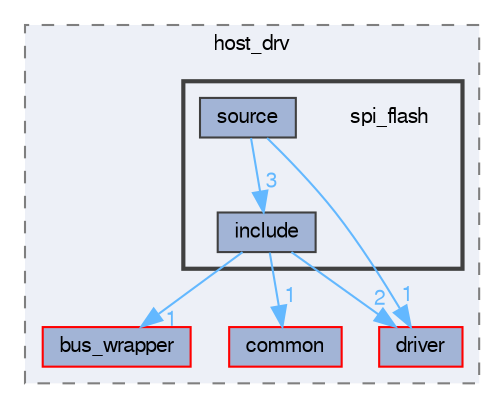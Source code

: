 digraph "spi_flash"
{
 // LATEX_PDF_SIZE
  bgcolor="transparent";
  edge [fontname=FreeSans,fontsize=10,labelfontname=FreeSans,labelfontsize=10];
  node [fontname=FreeSans,fontsize=10,shape=box,height=0.2,width=0.4];
  compound=true
  subgraph clusterdir_a65e392e45cf4a236c680a94c68a77ab {
    graph [ bgcolor="#edf0f7", pencolor="grey50", label="host_drv", fontname=FreeSans,fontsize=10 style="filled,dashed", URL="dir_a65e392e45cf4a236c680a94c68a77ab.html",tooltip=""]
  dir_219d545101600a7fa8b002cbc8478f46 [label="bus_wrapper", fillcolor="#a2b4d6", color="red", style="filled", URL="dir_219d545101600a7fa8b002cbc8478f46.html",tooltip=""];
  dir_47510aeddcc5d5420ae5e59eb553093c [label="common", fillcolor="#a2b4d6", color="red", style="filled", URL="dir_47510aeddcc5d5420ae5e59eb553093c.html",tooltip=""];
  dir_9b6dbb6cd054ba0563484820ff376c43 [label="driver", fillcolor="#a2b4d6", color="red", style="filled", URL="dir_9b6dbb6cd054ba0563484820ff376c43.html",tooltip=""];
  subgraph clusterdir_4b228a8631b5453b5e6ef3f3a5e8d2ea {
    graph [ bgcolor="#edf0f7", pencolor="grey25", label="", fontname=FreeSans,fontsize=10 style="filled,bold", URL="dir_4b228a8631b5453b5e6ef3f3a5e8d2ea.html",tooltip=""]
    dir_4b228a8631b5453b5e6ef3f3a5e8d2ea [shape=plaintext, label="spi_flash"];
  dir_6716bfd3868ccf18c1c35b443bda54a0 [label="include", fillcolor="#a2b4d6", color="grey25", style="filled", URL="dir_6716bfd3868ccf18c1c35b443bda54a0.html",tooltip=""];
  dir_6a340ac93816ad19e3fdf6adb58383c2 [label="source", fillcolor="#a2b4d6", color="grey25", style="filled", URL="dir_6a340ac93816ad19e3fdf6adb58383c2.html",tooltip=""];
  }
  }
  dir_6716bfd3868ccf18c1c35b443bda54a0->dir_219d545101600a7fa8b002cbc8478f46 [headlabel="1", labeldistance=1.5 headhref="dir_000027_000003.html" color="steelblue1" fontcolor="steelblue1"];
  dir_6716bfd3868ccf18c1c35b443bda54a0->dir_47510aeddcc5d5420ae5e59eb553093c [headlabel="1", labeldistance=1.5 headhref="dir_000027_000007.html" color="steelblue1" fontcolor="steelblue1"];
  dir_6716bfd3868ccf18c1c35b443bda54a0->dir_9b6dbb6cd054ba0563484820ff376c43 [headlabel="2", labeldistance=1.5 headhref="dir_000027_000013.html" color="steelblue1" fontcolor="steelblue1"];
  dir_6a340ac93816ad19e3fdf6adb58383c2->dir_6716bfd3868ccf18c1c35b443bda54a0 [headlabel="3", labeldistance=1.5 headhref="dir_000056_000027.html" color="steelblue1" fontcolor="steelblue1"];
  dir_6a340ac93816ad19e3fdf6adb58383c2->dir_9b6dbb6cd054ba0563484820ff376c43 [headlabel="1", labeldistance=1.5 headhref="dir_000056_000013.html" color="steelblue1" fontcolor="steelblue1"];
}
